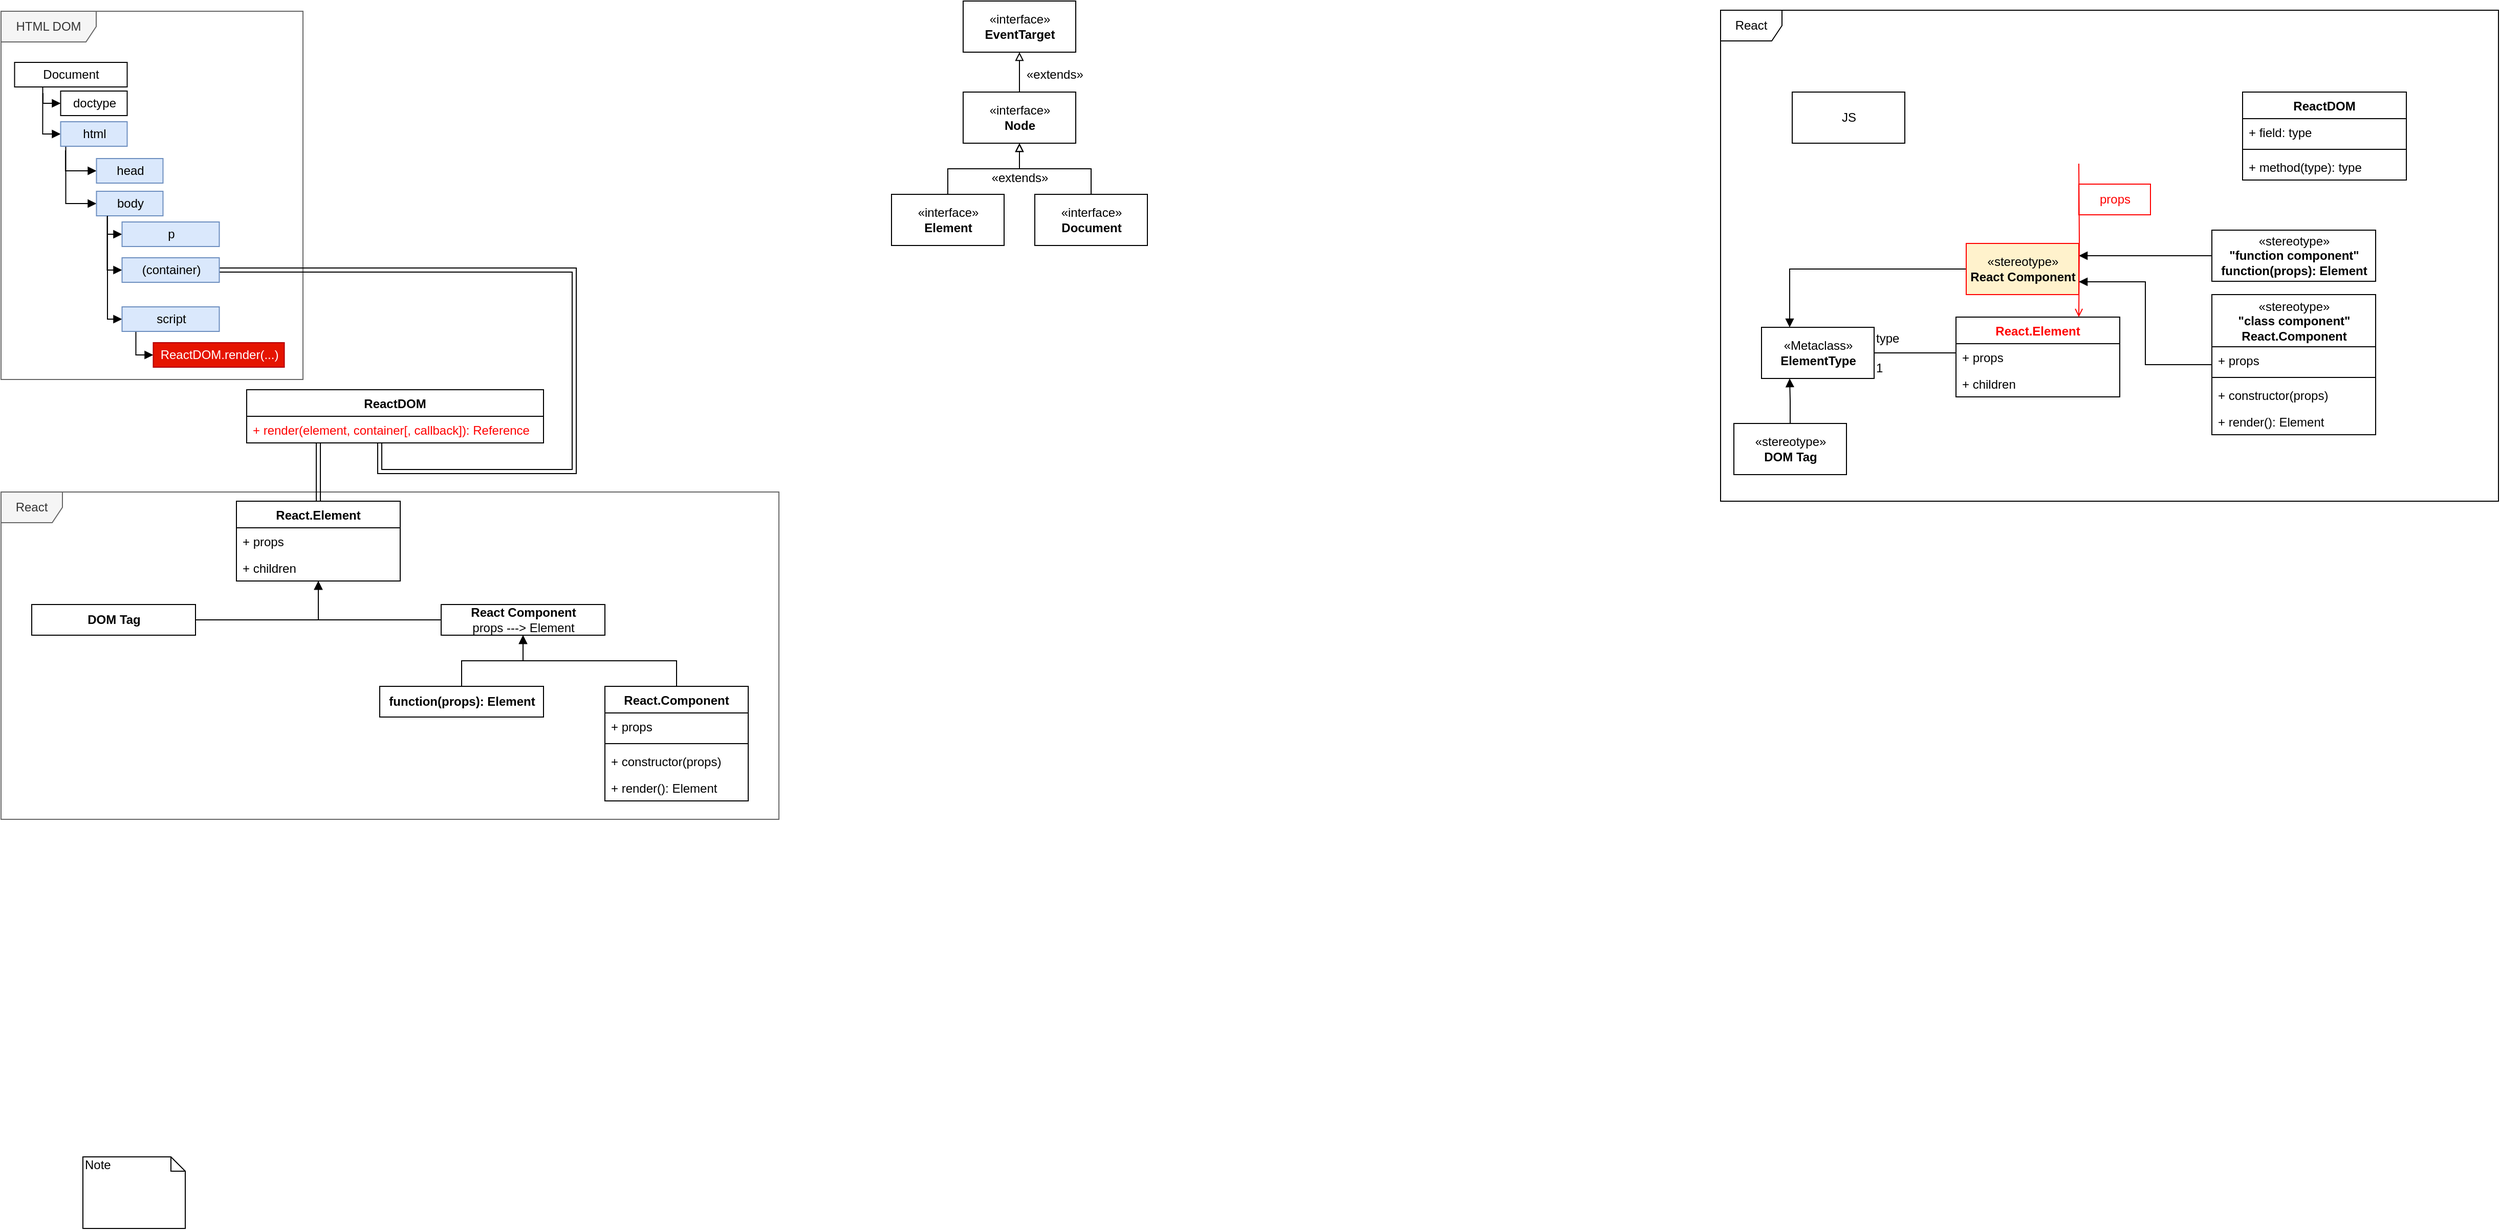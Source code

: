 <mxfile version="12.5.3" type="device"><diagram id="C5RBs43oDa-KdzZeNtuy" name="Page-1"><mxGraphModel dx="1398" dy="822" grid="1" gridSize="10" guides="1" tooltips="1" connect="1" arrows="1" fold="1" page="1" pageScale="1" pageWidth="827" pageHeight="1169" math="0" shadow="0"><root><mxCell id="WIyWlLk6GJQsqaUBKTNV-0"/><mxCell id="WIyWlLk6GJQsqaUBKTNV-1" parent="WIyWlLk6GJQsqaUBKTNV-0"/><mxCell id="qPXhdUJmjYjxgJ0pTsQx-134" value="React" style="shape=umlFrame;whiteSpace=wrap;html=1;labelBackgroundColor=none;strokeColor=#666666;fontColor=#333333;align=center;fillColor=#f5f5f5;" vertex="1" parent="WIyWlLk6GJQsqaUBKTNV-1"><mxGeometry x="10" y="510" width="760" height="320" as="geometry"/></mxCell><mxCell id="qPXhdUJmjYjxgJ0pTsQx-126" value="HTML DOM" style="shape=umlFrame;whiteSpace=wrap;html=1;labelBackgroundColor=none;strokeColor=#666666;fontColor=#333333;align=center;width=93;height=30;fillColor=#f5f5f5;" vertex="1" parent="WIyWlLk6GJQsqaUBKTNV-1"><mxGeometry x="10" y="40" width="295" height="360" as="geometry"/></mxCell><mxCell id="qPXhdUJmjYjxgJ0pTsQx-23" value="React" style="shape=umlFrame;whiteSpace=wrap;html=1;" vertex="1" parent="WIyWlLk6GJQsqaUBKTNV-1"><mxGeometry x="1690" y="39" width="760" height="480" as="geometry"/></mxCell><mxCell id="qPXhdUJmjYjxgJ0pTsQx-30" value="props" style="html=1;strokeColor=#FF0000;fontColor=#FF0000;" vertex="1" parent="WIyWlLk6GJQsqaUBKTNV-1"><mxGeometry x="2040" y="209" width="70" height="30" as="geometry"/></mxCell><mxCell id="qPXhdUJmjYjxgJ0pTsQx-31" style="edgeStyle=orthogonalEdgeStyle;rounded=0;orthogonalLoop=1;jettySize=auto;html=1;endArrow=block;endFill=1;exitX=0;exitY=0.5;exitDx=0;exitDy=0;" edge="1" parent="WIyWlLk6GJQsqaUBKTNV-1" source="qPXhdUJmjYjxgJ0pTsQx-42"><mxGeometry relative="1" as="geometry"><mxPoint x="2180" y="292" as="sourcePoint"/><mxPoint x="2040" y="279" as="targetPoint"/></mxGeometry></mxCell><mxCell id="qPXhdUJmjYjxgJ0pTsQx-26" style="edgeStyle=orthogonalEdgeStyle;rounded=0;orthogonalLoop=1;jettySize=auto;html=1;entryX=1;entryY=0.5;entryDx=0;entryDy=0;endArrow=none;endFill=0;" edge="1" parent="WIyWlLk6GJQsqaUBKTNV-1" target="qPXhdUJmjYjxgJ0pTsQx-19"><mxGeometry relative="1" as="geometry"><mxPoint x="1920" y="374" as="sourcePoint"/><Array as="points"><mxPoint x="1900" y="374"/><mxPoint x="1900" y="374"/></Array></mxGeometry></mxCell><mxCell id="qPXhdUJmjYjxgJ0pTsQx-27" value="type&lt;br&gt;&lt;br&gt;1" style="text;html=1;align=left;verticalAlign=middle;resizable=0;points=[];labelBackgroundColor=none;" vertex="1" connectable="0" parent="qPXhdUJmjYjxgJ0pTsQx-26"><mxGeometry x="0.945" y="4" relative="1" as="geometry"><mxPoint x="-2.0" y="-4" as="offset"/></mxGeometry></mxCell><mxCell id="qPXhdUJmjYjxgJ0pTsQx-4" value="React.Element" style="swimlane;fontStyle=1;align=center;verticalAlign=top;childLayout=stackLayout;horizontal=1;startSize=26;horizontalStack=0;resizeParent=1;resizeParentMax=0;resizeLast=0;collapsible=1;marginBottom=0;fontColor=#FF0000;" vertex="1" parent="WIyWlLk6GJQsqaUBKTNV-1"><mxGeometry x="1920" y="339" width="160" height="78" as="geometry"/></mxCell><mxCell id="qPXhdUJmjYjxgJ0pTsQx-63" value="+ props" style="text;strokeColor=none;fillColor=none;align=left;verticalAlign=top;spacingLeft=4;spacingRight=4;overflow=hidden;rotatable=0;points=[[0,0.5],[1,0.5]];portConstraint=eastwest;labelBackgroundColor=none;fontColor=#000000;" vertex="1" parent="qPXhdUJmjYjxgJ0pTsQx-4"><mxGeometry y="26" width="160" height="26" as="geometry"/></mxCell><mxCell id="qPXhdUJmjYjxgJ0pTsQx-64" value="+ children" style="text;strokeColor=none;fillColor=none;align=left;verticalAlign=top;spacingLeft=4;spacingRight=4;overflow=hidden;rotatable=0;points=[[0,0.5],[1,0.5]];portConstraint=eastwest;labelBackgroundColor=none;fontColor=#000000;" vertex="1" parent="qPXhdUJmjYjxgJ0pTsQx-4"><mxGeometry y="52" width="160" height="26" as="geometry"/></mxCell><mxCell id="qPXhdUJmjYjxgJ0pTsQx-8" value="ReactDOM" style="swimlane;fontStyle=1;align=center;verticalAlign=top;childLayout=stackLayout;horizontal=1;startSize=26;horizontalStack=0;resizeParent=1;resizeParentMax=0;resizeLast=0;collapsible=1;marginBottom=0;" vertex="1" parent="WIyWlLk6GJQsqaUBKTNV-1"><mxGeometry x="2200" y="119" width="160" height="86" as="geometry"/></mxCell><mxCell id="qPXhdUJmjYjxgJ0pTsQx-9" value="+ field: type" style="text;strokeColor=none;fillColor=none;align=left;verticalAlign=top;spacingLeft=4;spacingRight=4;overflow=hidden;rotatable=0;points=[[0,0.5],[1,0.5]];portConstraint=eastwest;" vertex="1" parent="qPXhdUJmjYjxgJ0pTsQx-8"><mxGeometry y="26" width="160" height="26" as="geometry"/></mxCell><mxCell id="qPXhdUJmjYjxgJ0pTsQx-10" value="" style="line;strokeWidth=1;fillColor=none;align=left;verticalAlign=middle;spacingTop=-1;spacingLeft=3;spacingRight=3;rotatable=0;labelPosition=right;points=[];portConstraint=eastwest;" vertex="1" parent="qPXhdUJmjYjxgJ0pTsQx-8"><mxGeometry y="52" width="160" height="8" as="geometry"/></mxCell><mxCell id="qPXhdUJmjYjxgJ0pTsQx-11" value="+ method(type): type" style="text;strokeColor=none;fillColor=none;align=left;verticalAlign=top;spacingLeft=4;spacingRight=4;overflow=hidden;rotatable=0;points=[[0,0.5],[1,0.5]];portConstraint=eastwest;" vertex="1" parent="qPXhdUJmjYjxgJ0pTsQx-8"><mxGeometry y="60" width="160" height="26" as="geometry"/></mxCell><mxCell id="qPXhdUJmjYjxgJ0pTsQx-13" value="JS" style="html=1;" vertex="1" parent="WIyWlLk6GJQsqaUBKTNV-1"><mxGeometry x="1760" y="119" width="110" height="50" as="geometry"/></mxCell><mxCell id="qPXhdUJmjYjxgJ0pTsQx-19" value="«Metaclass»&lt;br&gt;&lt;b&gt;ElementType&lt;/b&gt;" style="html=1;" vertex="1" parent="WIyWlLk6GJQsqaUBKTNV-1"><mxGeometry x="1730" y="349" width="110" height="50" as="geometry"/></mxCell><mxCell id="qPXhdUJmjYjxgJ0pTsQx-24" style="edgeStyle=orthogonalEdgeStyle;rounded=0;orthogonalLoop=1;jettySize=auto;html=1;endArrow=block;endFill=1;entryX=0.25;entryY=1;entryDx=0;entryDy=0;" edge="1" parent="WIyWlLk6GJQsqaUBKTNV-1" source="qPXhdUJmjYjxgJ0pTsQx-20" target="qPXhdUJmjYjxgJ0pTsQx-19"><mxGeometry relative="1" as="geometry"/></mxCell><mxCell id="qPXhdUJmjYjxgJ0pTsQx-20" value="«stereotype»&lt;br&gt;&lt;b&gt;DOM Tag&lt;/b&gt;" style="html=1;" vertex="1" parent="WIyWlLk6GJQsqaUBKTNV-1"><mxGeometry x="1703" y="443" width="110" height="50" as="geometry"/></mxCell><mxCell id="qPXhdUJmjYjxgJ0pTsQx-25" style="edgeStyle=orthogonalEdgeStyle;rounded=0;orthogonalLoop=1;jettySize=auto;html=1;entryX=0.25;entryY=0;entryDx=0;entryDy=0;endArrow=block;endFill=1;" edge="1" parent="WIyWlLk6GJQsqaUBKTNV-1" source="qPXhdUJmjYjxgJ0pTsQx-21" target="qPXhdUJmjYjxgJ0pTsQx-19"><mxGeometry relative="1" as="geometry"><Array as="points"><mxPoint x="1758" y="292"/></Array></mxGeometry></mxCell><mxCell id="qPXhdUJmjYjxgJ0pTsQx-21" value="«stereotype»&lt;br&gt;&lt;b&gt;React Component&lt;/b&gt;" style="html=1;fillColor=#fff2cc;strokeColor=#FF0000;" vertex="1" parent="WIyWlLk6GJQsqaUBKTNV-1"><mxGeometry x="1930" y="267" width="110" height="50" as="geometry"/></mxCell><mxCell id="qPXhdUJmjYjxgJ0pTsQx-29" style="edgeStyle=orthogonalEdgeStyle;rounded=0;orthogonalLoop=1;jettySize=auto;html=1;entryX=0.75;entryY=0;entryDx=0;entryDy=0;endArrow=open;endFill=0;fillColor=#f8cecc;strokeColor=#FF0000;" edge="1" parent="WIyWlLk6GJQsqaUBKTNV-1" target="qPXhdUJmjYjxgJ0pTsQx-4"><mxGeometry relative="1" as="geometry"><mxPoint x="2040" y="189" as="sourcePoint"/></mxGeometry></mxCell><mxCell id="qPXhdUJmjYjxgJ0pTsQx-42" value="«stereotype»&lt;br&gt;&lt;b&gt;&quot;function component&quot;&lt;br&gt;function(props): Element&lt;br&gt;&lt;/b&gt;" style="html=1;strokeColor=#000000;" vertex="1" parent="WIyWlLk6GJQsqaUBKTNV-1"><mxGeometry x="2170" y="254" width="160" height="50" as="geometry"/></mxCell><mxCell id="qPXhdUJmjYjxgJ0pTsQx-47" style="edgeStyle=orthogonalEdgeStyle;rounded=0;orthogonalLoop=1;jettySize=auto;html=1;entryX=1;entryY=0.75;entryDx=0;entryDy=0;endArrow=block;endFill=1;strokeColor=#000000;" edge="1" parent="WIyWlLk6GJQsqaUBKTNV-1" source="qPXhdUJmjYjxgJ0pTsQx-45" target="qPXhdUJmjYjxgJ0pTsQx-21"><mxGeometry relative="1" as="geometry"/></mxCell><mxCell id="qPXhdUJmjYjxgJ0pTsQx-45" value="«stereotype»&lt;br&gt;&lt;b&gt;&quot;class component&quot;&lt;br&gt;React.Component&lt;br&gt;&lt;/b&gt;" style="swimlane;fontStyle=0;childLayout=stackLayout;horizontal=1;startSize=51;fillColor=#ffffff;horizontalStack=0;resizeParent=1;resizeParentMax=0;resizeLast=0;collapsible=1;marginBottom=0;fontFamily=Helvetica;fontSize=12;fontColor=#000000;align=center;strokeColor=#000000;html=1;" vertex="1" parent="WIyWlLk6GJQsqaUBKTNV-1"><mxGeometry x="2170" y="317" width="160" height="137" as="geometry"/></mxCell><mxCell id="qPXhdUJmjYjxgJ0pTsQx-56" value="+ props" style="text;strokeColor=none;fillColor=none;align=left;verticalAlign=top;spacingLeft=4;spacingRight=4;overflow=hidden;rotatable=0;points=[[0,0.5],[1,0.5]];portConstraint=eastwest;" vertex="1" parent="qPXhdUJmjYjxgJ0pTsQx-45"><mxGeometry y="51" width="160" height="26" as="geometry"/></mxCell><mxCell id="qPXhdUJmjYjxgJ0pTsQx-58" value="" style="line;strokeWidth=1;fillColor=none;align=left;verticalAlign=middle;spacingTop=-1;spacingLeft=3;spacingRight=3;rotatable=0;labelPosition=right;points=[];portConstraint=eastwest;" vertex="1" parent="qPXhdUJmjYjxgJ0pTsQx-45"><mxGeometry y="77" width="160" height="8" as="geometry"/></mxCell><mxCell id="qPXhdUJmjYjxgJ0pTsQx-61" value="+ constructor(props)" style="text;strokeColor=none;fillColor=none;align=left;verticalAlign=top;spacingLeft=4;spacingRight=4;overflow=hidden;rotatable=0;points=[[0,0.5],[1,0.5]];portConstraint=eastwest;" vertex="1" parent="qPXhdUJmjYjxgJ0pTsQx-45"><mxGeometry y="85" width="160" height="26" as="geometry"/></mxCell><mxCell id="qPXhdUJmjYjxgJ0pTsQx-59" value="+ render(): Element" style="text;strokeColor=none;fillColor=none;align=left;verticalAlign=top;spacingLeft=4;spacingRight=4;overflow=hidden;rotatable=0;points=[[0,0.5],[1,0.5]];portConstraint=eastwest;" vertex="1" parent="qPXhdUJmjYjxgJ0pTsQx-45"><mxGeometry y="111" width="160" height="26" as="geometry"/></mxCell><mxCell id="qPXhdUJmjYjxgJ0pTsQx-133" style="edgeStyle=orthogonalEdgeStyle;shape=link;rounded=0;comic=0;orthogonalLoop=1;jettySize=auto;html=1;endArrow=block;endFill=1;strokeColor=#000000;fontColor=#000000;" edge="1" parent="WIyWlLk6GJQsqaUBKTNV-1" source="qPXhdUJmjYjxgJ0pTsQx-65" target="qPXhdUJmjYjxgJ0pTsQx-105"><mxGeometry relative="1" as="geometry"><Array as="points"><mxPoint x="400" y="430"/><mxPoint x="400" y="430"/></Array></mxGeometry></mxCell><mxCell id="qPXhdUJmjYjxgJ0pTsQx-65" value="React.Element" style="swimlane;fontStyle=1;align=center;verticalAlign=top;childLayout=stackLayout;horizontal=1;startSize=26;horizontalStack=0;resizeParent=1;resizeParentMax=0;resizeLast=0;collapsible=1;marginBottom=0;labelBackgroundColor=none;strokeColor=#000000;fontColor=#000000;" vertex="1" parent="WIyWlLk6GJQsqaUBKTNV-1"><mxGeometry x="240" y="519" width="160" height="78" as="geometry"/></mxCell><mxCell id="qPXhdUJmjYjxgJ0pTsQx-66" value="+ props" style="text;strokeColor=none;fillColor=none;align=left;verticalAlign=top;spacingLeft=4;spacingRight=4;overflow=hidden;rotatable=0;points=[[0,0.5],[1,0.5]];portConstraint=eastwest;" vertex="1" parent="qPXhdUJmjYjxgJ0pTsQx-65"><mxGeometry y="26" width="160" height="26" as="geometry"/></mxCell><mxCell id="qPXhdUJmjYjxgJ0pTsQx-69" value="+ children" style="text;strokeColor=none;fillColor=none;align=left;verticalAlign=top;spacingLeft=4;spacingRight=4;overflow=hidden;rotatable=0;points=[[0,0.5],[1,0.5]];portConstraint=eastwest;labelBackgroundColor=none;fontColor=#000000;" vertex="1" parent="qPXhdUJmjYjxgJ0pTsQx-65"><mxGeometry y="52" width="160" height="26" as="geometry"/></mxCell><mxCell id="qPXhdUJmjYjxgJ0pTsQx-90" style="edgeStyle=orthogonalEdgeStyle;rounded=0;orthogonalLoop=1;jettySize=auto;html=1;endArrow=block;endFill=1;strokeColor=#000000;fontColor=#000000;" edge="1" parent="WIyWlLk6GJQsqaUBKTNV-1" source="qPXhdUJmjYjxgJ0pTsQx-93" target="qPXhdUJmjYjxgJ0pTsQx-65"><mxGeometry relative="1" as="geometry"><mxPoint x="200" y="654" as="sourcePoint"/></mxGeometry></mxCell><mxCell id="qPXhdUJmjYjxgJ0pTsQx-91" style="edgeStyle=orthogonalEdgeStyle;rounded=0;orthogonalLoop=1;jettySize=auto;html=1;endArrow=block;endFill=1;strokeColor=#000000;fontColor=#000000;" edge="1" parent="WIyWlLk6GJQsqaUBKTNV-1" source="qPXhdUJmjYjxgJ0pTsQx-95" target="qPXhdUJmjYjxgJ0pTsQx-65"><mxGeometry relative="1" as="geometry"><mxPoint x="440" y="665" as="sourcePoint"/></mxGeometry></mxCell><mxCell id="qPXhdUJmjYjxgJ0pTsQx-93" value="DOM Tag" style="html=1;labelBackgroundColor=none;strokeColor=#000000;fontColor=#000000;align=center;fontStyle=1" vertex="1" parent="WIyWlLk6GJQsqaUBKTNV-1"><mxGeometry x="40" y="620" width="160" height="30" as="geometry"/></mxCell><mxCell id="qPXhdUJmjYjxgJ0pTsQx-95" value="&lt;b&gt;React Component&lt;/b&gt;&lt;br&gt;props ---&amp;gt; Element" style="html=1;labelBackgroundColor=none;strokeColor=#000000;fontColor=#000000;align=center;" vertex="1" parent="WIyWlLk6GJQsqaUBKTNV-1"><mxGeometry x="440" y="620" width="160" height="30" as="geometry"/></mxCell><mxCell id="qPXhdUJmjYjxgJ0pTsQx-97" style="edgeStyle=orthogonalEdgeStyle;rounded=0;orthogonalLoop=1;jettySize=auto;html=1;endArrow=block;endFill=1;strokeColor=#000000;fontColor=#000000;" edge="1" parent="WIyWlLk6GJQsqaUBKTNV-1" source="qPXhdUJmjYjxgJ0pTsQx-96" target="qPXhdUJmjYjxgJ0pTsQx-95"><mxGeometry relative="1" as="geometry"/></mxCell><mxCell id="qPXhdUJmjYjxgJ0pTsQx-96" value="function(props): Element" style="html=1;labelBackgroundColor=none;strokeColor=#000000;fontColor=#000000;align=center;fontStyle=1" vertex="1" parent="WIyWlLk6GJQsqaUBKTNV-1"><mxGeometry x="380" y="700" width="160" height="30" as="geometry"/></mxCell><mxCell id="qPXhdUJmjYjxgJ0pTsQx-103" style="edgeStyle=orthogonalEdgeStyle;rounded=0;orthogonalLoop=1;jettySize=auto;html=1;endArrow=block;endFill=1;strokeColor=#000000;fontColor=#000000;" edge="1" parent="WIyWlLk6GJQsqaUBKTNV-1" source="qPXhdUJmjYjxgJ0pTsQx-98" target="qPXhdUJmjYjxgJ0pTsQx-95"><mxGeometry relative="1" as="geometry"/></mxCell><mxCell id="qPXhdUJmjYjxgJ0pTsQx-98" value="React.Component" style="swimlane;fontStyle=1;align=center;verticalAlign=top;childLayout=stackLayout;horizontal=1;startSize=26;horizontalStack=0;resizeParent=1;resizeParentMax=0;resizeLast=0;collapsible=1;marginBottom=0;labelBackgroundColor=none;strokeColor=#000000;fontColor=#000000;" vertex="1" parent="WIyWlLk6GJQsqaUBKTNV-1"><mxGeometry x="600" y="700" width="140" height="112" as="geometry"><mxRectangle x="600" y="890" width="140" height="26" as="alternateBounds"/></mxGeometry></mxCell><mxCell id="qPXhdUJmjYjxgJ0pTsQx-99" value="+ props" style="text;strokeColor=none;fillColor=none;align=left;verticalAlign=top;spacingLeft=4;spacingRight=4;overflow=hidden;rotatable=0;points=[[0,0.5],[1,0.5]];portConstraint=eastwest;" vertex="1" parent="qPXhdUJmjYjxgJ0pTsQx-98"><mxGeometry y="26" width="140" height="26" as="geometry"/></mxCell><mxCell id="qPXhdUJmjYjxgJ0pTsQx-100" value="" style="line;strokeWidth=1;fillColor=none;align=left;verticalAlign=middle;spacingTop=-1;spacingLeft=3;spacingRight=3;rotatable=0;labelPosition=right;points=[];portConstraint=eastwest;" vertex="1" parent="qPXhdUJmjYjxgJ0pTsQx-98"><mxGeometry y="52" width="140" height="8" as="geometry"/></mxCell><mxCell id="qPXhdUJmjYjxgJ0pTsQx-101" value="+ constructor(props)" style="text;strokeColor=none;fillColor=none;align=left;verticalAlign=top;spacingLeft=4;spacingRight=4;overflow=hidden;rotatable=0;points=[[0,0.5],[1,0.5]];portConstraint=eastwest;" vertex="1" parent="qPXhdUJmjYjxgJ0pTsQx-98"><mxGeometry y="60" width="140" height="26" as="geometry"/></mxCell><mxCell id="qPXhdUJmjYjxgJ0pTsQx-102" value="+ render(): Element" style="text;strokeColor=none;fillColor=none;align=left;verticalAlign=top;spacingLeft=4;spacingRight=4;overflow=hidden;rotatable=0;points=[[0,0.5],[1,0.5]];portConstraint=eastwest;labelBackgroundColor=none;fontColor=#000000;" vertex="1" parent="qPXhdUJmjYjxgJ0pTsQx-98"><mxGeometry y="86" width="140" height="26" as="geometry"/></mxCell><mxCell id="qPXhdUJmjYjxgJ0pTsQx-105" value="ReactDOM" style="swimlane;fontStyle=1;align=center;verticalAlign=top;childLayout=stackLayout;horizontal=1;startSize=26;horizontalStack=0;resizeParent=1;resizeParentMax=0;resizeLast=0;collapsible=1;marginBottom=0;labelBackgroundColor=none;strokeColor=#000000;fontColor=#000000;" vertex="1" parent="WIyWlLk6GJQsqaUBKTNV-1"><mxGeometry x="250" y="410" width="290" height="52" as="geometry"/></mxCell><mxCell id="qPXhdUJmjYjxgJ0pTsQx-108" value="+ render(element, container[, callback]): Reference" style="text;strokeColor=none;fillColor=none;align=left;verticalAlign=top;spacingLeft=4;spacingRight=4;overflow=hidden;rotatable=0;points=[[0,0.5],[1,0.5]];portConstraint=eastwest;fontColor=#FF0000;" vertex="1" parent="qPXhdUJmjYjxgJ0pTsQx-105"><mxGeometry y="26" width="290" height="26" as="geometry"/></mxCell><mxCell id="qPXhdUJmjYjxgJ0pTsQx-117" style="edgeStyle=orthogonalEdgeStyle;rounded=0;orthogonalLoop=1;jettySize=auto;html=1;endArrow=block;endFill=1;strokeColor=#000000;fontColor=#000000;exitX=0.25;exitY=1;exitDx=0;exitDy=0;entryX=0;entryY=0.5;entryDx=0;entryDy=0;" edge="1" parent="WIyWlLk6GJQsqaUBKTNV-1" source="qPXhdUJmjYjxgJ0pTsQx-110" target="qPXhdUJmjYjxgJ0pTsQx-111"><mxGeometry relative="1" as="geometry"><mxPoint x="51" y="140" as="sourcePoint"/><Array as="points"><mxPoint x="51" y="160"/></Array></mxGeometry></mxCell><mxCell id="qPXhdUJmjYjxgJ0pTsQx-110" value="Document" style="html=1;labelBackgroundColor=none;strokeColor=#000000;fontColor=#000000;align=center;fontStyle=0" vertex="1" parent="WIyWlLk6GJQsqaUBKTNV-1"><mxGeometry x="23.25" y="90" width="110" height="24" as="geometry"/></mxCell><mxCell id="qPXhdUJmjYjxgJ0pTsQx-119" style="edgeStyle=orthogonalEdgeStyle;rounded=0;orthogonalLoop=1;jettySize=auto;html=1;endArrow=block;endFill=1;strokeColor=#000000;fontColor=#000000;" edge="1" parent="WIyWlLk6GJQsqaUBKTNV-1" source="qPXhdUJmjYjxgJ0pTsQx-111" target="qPXhdUJmjYjxgJ0pTsQx-113"><mxGeometry relative="1" as="geometry"><Array as="points"><mxPoint x="73.25" y="228"/></Array></mxGeometry></mxCell><mxCell id="qPXhdUJmjYjxgJ0pTsQx-111" value="html" style="html=1;labelBackgroundColor=none;strokeColor=#6c8ebf;align=center;fillColor=#dae8fc;" vertex="1" parent="WIyWlLk6GJQsqaUBKTNV-1"><mxGeometry x="68.25" y="148" width="65" height="24" as="geometry"/></mxCell><mxCell id="qPXhdUJmjYjxgJ0pTsQx-122" style="edgeStyle=orthogonalEdgeStyle;rounded=0;orthogonalLoop=1;jettySize=auto;html=1;endArrow=block;endFill=1;strokeColor=#000000;fontColor=#000000;" edge="1" parent="WIyWlLk6GJQsqaUBKTNV-1" source="qPXhdUJmjYjxgJ0pTsQx-113" target="qPXhdUJmjYjxgJ0pTsQx-115"><mxGeometry relative="1" as="geometry"><Array as="points"><mxPoint x="113.75" y="293"/></Array></mxGeometry></mxCell><mxCell id="qPXhdUJmjYjxgJ0pTsQx-113" value="body" style="html=1;labelBackgroundColor=none;strokeColor=#6c8ebf;align=center;fillColor=#dae8fc;" vertex="1" parent="WIyWlLk6GJQsqaUBKTNV-1"><mxGeometry x="103.25" y="216" width="65" height="24" as="geometry"/></mxCell><mxCell id="qPXhdUJmjYjxgJ0pTsQx-143" style="edgeStyle=orthogonalEdgeStyle;rounded=0;comic=0;orthogonalLoop=1;jettySize=auto;html=1;endArrow=block;endFill=1;strokeColor=#000000;fontColor=#000000;shape=link;" edge="1" parent="WIyWlLk6GJQsqaUBKTNV-1" source="qPXhdUJmjYjxgJ0pTsQx-115" target="qPXhdUJmjYjxgJ0pTsQx-108"><mxGeometry relative="1" as="geometry"><Array as="points"><mxPoint x="570" y="293"/><mxPoint x="570" y="490"/><mxPoint x="380" y="490"/></Array></mxGeometry></mxCell><mxCell id="qPXhdUJmjYjxgJ0pTsQx-115" value="(container)" style="html=1;labelBackgroundColor=none;strokeColor=#6c8ebf;align=center;fillColor=#dae8fc;" vertex="1" parent="WIyWlLk6GJQsqaUBKTNV-1"><mxGeometry x="128.25" y="281" width="95" height="24" as="geometry"/></mxCell><mxCell id="qPXhdUJmjYjxgJ0pTsQx-125" value="Note" style="shape=note;whiteSpace=wrap;html=1;size=14;verticalAlign=top;align=left;spacingTop=-6;labelBackgroundColor=none;strokeColor=#000000;fontColor=#000000;" vertex="1" parent="WIyWlLk6GJQsqaUBKTNV-1"><mxGeometry x="90" y="1160" width="100" height="70" as="geometry"/></mxCell><mxCell id="qPXhdUJmjYjxgJ0pTsQx-129" style="edgeStyle=orthogonalEdgeStyle;rounded=0;orthogonalLoop=1;jettySize=auto;html=1;endArrow=block;endFill=1;strokeColor=#000000;fontColor=#000000;entryX=0;entryY=0.5;entryDx=0;entryDy=0;" edge="1" parent="WIyWlLk6GJQsqaUBKTNV-1" target="qPXhdUJmjYjxgJ0pTsQx-130" source="qPXhdUJmjYjxgJ0pTsQx-113"><mxGeometry relative="1" as="geometry"><mxPoint x="113.75" y="274" as="sourcePoint"/><Array as="points"><mxPoint x="114" y="341"/></Array></mxGeometry></mxCell><mxCell id="qPXhdUJmjYjxgJ0pTsQx-137" style="edgeStyle=orthogonalEdgeStyle;rounded=0;comic=0;orthogonalLoop=1;jettySize=auto;html=1;endArrow=block;endFill=1;strokeColor=#000000;fontColor=#000000;" edge="1" parent="WIyWlLk6GJQsqaUBKTNV-1" source="qPXhdUJmjYjxgJ0pTsQx-130" target="qPXhdUJmjYjxgJ0pTsQx-136"><mxGeometry relative="1" as="geometry"><Array as="points"><mxPoint x="141.75" y="364"/><mxPoint x="141.75" y="364"/></Array></mxGeometry></mxCell><mxCell id="qPXhdUJmjYjxgJ0pTsQx-130" value="script" style="html=1;labelBackgroundColor=none;strokeColor=#6c8ebf;align=center;fillColor=#dae8fc;" vertex="1" parent="WIyWlLk6GJQsqaUBKTNV-1"><mxGeometry x="128.25" y="329" width="95" height="24" as="geometry"/></mxCell><mxCell id="qPXhdUJmjYjxgJ0pTsQx-136" value="ReactDOM.render(...)" style="html=1;labelBackgroundColor=none;strokeColor=#B20000;fontColor=#ffffff;align=center;fillColor=#e51400;" vertex="1" parent="WIyWlLk6GJQsqaUBKTNV-1"><mxGeometry x="158.75" y="364" width="128" height="24" as="geometry"/></mxCell><mxCell id="qPXhdUJmjYjxgJ0pTsQx-139" style="edgeStyle=orthogonalEdgeStyle;rounded=0;orthogonalLoop=1;jettySize=auto;html=1;endArrow=block;endFill=1;strokeColor=#000000;fontColor=#000000;" edge="1" parent="WIyWlLk6GJQsqaUBKTNV-1" target="qPXhdUJmjYjxgJ0pTsQx-140"><mxGeometry relative="1" as="geometry"><mxPoint x="114" y="246" as="sourcePoint"/><Array as="points"><mxPoint x="113.75" y="258"/></Array></mxGeometry></mxCell><mxCell id="qPXhdUJmjYjxgJ0pTsQx-140" value="p" style="html=1;labelBackgroundColor=none;strokeColor=#6c8ebf;align=center;fillColor=#dae8fc;" vertex="1" parent="WIyWlLk6GJQsqaUBKTNV-1"><mxGeometry x="128.25" y="246" width="95" height="24" as="geometry"/></mxCell><mxCell id="qPXhdUJmjYjxgJ0pTsQx-141" style="edgeStyle=orthogonalEdgeStyle;rounded=0;orthogonalLoop=1;jettySize=auto;html=1;endArrow=block;endFill=1;strokeColor=#000000;fontColor=#000000;" edge="1" parent="WIyWlLk6GJQsqaUBKTNV-1" target="qPXhdUJmjYjxgJ0pTsQx-142"><mxGeometry relative="1" as="geometry"><mxPoint x="73" y="176" as="sourcePoint"/><Array as="points"><mxPoint x="73.25" y="196"/></Array></mxGeometry></mxCell><mxCell id="qPXhdUJmjYjxgJ0pTsQx-142" value="head" style="html=1;labelBackgroundColor=none;strokeColor=#6c8ebf;align=center;fillColor=#dae8fc;" vertex="1" parent="WIyWlLk6GJQsqaUBKTNV-1"><mxGeometry x="103.25" y="184" width="65" height="24" as="geometry"/></mxCell><mxCell id="qPXhdUJmjYjxgJ0pTsQx-145" style="edgeStyle=orthogonalEdgeStyle;rounded=0;orthogonalLoop=1;jettySize=auto;html=1;endArrow=block;endFill=1;strokeColor=#000000;fontColor=#000000;entryX=0;entryY=0.5;entryDx=0;entryDy=0;" edge="1" parent="WIyWlLk6GJQsqaUBKTNV-1" target="qPXhdUJmjYjxgJ0pTsQx-146"><mxGeometry relative="1" as="geometry"><mxPoint x="51" y="120" as="sourcePoint"/><Array as="points"><mxPoint x="51" y="130"/></Array></mxGeometry></mxCell><mxCell id="qPXhdUJmjYjxgJ0pTsQx-146" value="doctype" style="html=1;labelBackgroundColor=none;align=center;" vertex="1" parent="WIyWlLk6GJQsqaUBKTNV-1"><mxGeometry x="68.25" y="118" width="65" height="24" as="geometry"/></mxCell><mxCell id="qPXhdUJmjYjxgJ0pTsQx-148" value="«interface»&lt;br&gt;&lt;b&gt;EventTarget&lt;/b&gt;" style="html=1;labelBackgroundColor=none;strokeColor=#000000;fontColor=#000000;align=center;" vertex="1" parent="WIyWlLk6GJQsqaUBKTNV-1"><mxGeometry x="950" y="30" width="110" height="50" as="geometry"/></mxCell><mxCell id="qPXhdUJmjYjxgJ0pTsQx-152" style="edgeStyle=orthogonalEdgeStyle;rounded=0;comic=0;orthogonalLoop=1;jettySize=auto;html=1;endArrow=block;endFill=0;strokeColor=#000000;fontColor=#000000;" edge="1" parent="WIyWlLk6GJQsqaUBKTNV-1" source="qPXhdUJmjYjxgJ0pTsQx-149" target="qPXhdUJmjYjxgJ0pTsQx-148"><mxGeometry relative="1" as="geometry"/></mxCell><mxCell id="qPXhdUJmjYjxgJ0pTsQx-149" value="«interface»&lt;br&gt;&lt;b&gt;Node&lt;/b&gt;" style="html=1;labelBackgroundColor=none;strokeColor=#000000;fontColor=#000000;align=center;" vertex="1" parent="WIyWlLk6GJQsqaUBKTNV-1"><mxGeometry x="950" y="119" width="110" height="50" as="geometry"/></mxCell><mxCell id="qPXhdUJmjYjxgJ0pTsQx-151" style="edgeStyle=orthogonalEdgeStyle;rounded=0;comic=0;orthogonalLoop=1;jettySize=auto;html=1;endArrow=block;endFill=0;strokeColor=#000000;fontColor=#000000;" edge="1" parent="WIyWlLk6GJQsqaUBKTNV-1" source="qPXhdUJmjYjxgJ0pTsQx-150" target="qPXhdUJmjYjxgJ0pTsQx-149"><mxGeometry relative="1" as="geometry"/></mxCell><mxCell id="qPXhdUJmjYjxgJ0pTsQx-150" value="«interface»&lt;br&gt;&lt;b&gt;Element&lt;/b&gt;" style="html=1;labelBackgroundColor=none;strokeColor=#000000;fontColor=#000000;align=center;" vertex="1" parent="WIyWlLk6GJQsqaUBKTNV-1"><mxGeometry x="880" y="219" width="110" height="50" as="geometry"/></mxCell><mxCell id="qPXhdUJmjYjxgJ0pTsQx-155" style="edgeStyle=orthogonalEdgeStyle;rounded=0;comic=0;orthogonalLoop=1;jettySize=auto;html=1;endArrow=block;endFill=0;strokeColor=#000000;fontColor=#000000;" edge="1" parent="WIyWlLk6GJQsqaUBKTNV-1" source="qPXhdUJmjYjxgJ0pTsQx-154" target="qPXhdUJmjYjxgJ0pTsQx-149"><mxGeometry relative="1" as="geometry"/></mxCell><mxCell id="qPXhdUJmjYjxgJ0pTsQx-154" value="«interface»&lt;br&gt;&lt;b&gt;Document&lt;/b&gt;" style="html=1;labelBackgroundColor=none;strokeColor=#000000;fontColor=#000000;align=center;" vertex="1" parent="WIyWlLk6GJQsqaUBKTNV-1"><mxGeometry x="1020" y="219" width="110" height="50" as="geometry"/></mxCell><mxCell id="qPXhdUJmjYjxgJ0pTsQx-156" value="«extends»" style="text;html=1;fontColor=#000000;" vertex="1" parent="WIyWlLk6GJQsqaUBKTNV-1"><mxGeometry x="1010" y="88" width="80" height="30" as="geometry"/></mxCell><mxCell id="qPXhdUJmjYjxgJ0pTsQx-157" value="«extends»" style="text;html=1;fontColor=#000000;align=center;" vertex="1" parent="WIyWlLk6GJQsqaUBKTNV-1"><mxGeometry x="965" y="189" width="80" height="30" as="geometry"/></mxCell></root></mxGraphModel></diagram></mxfile>